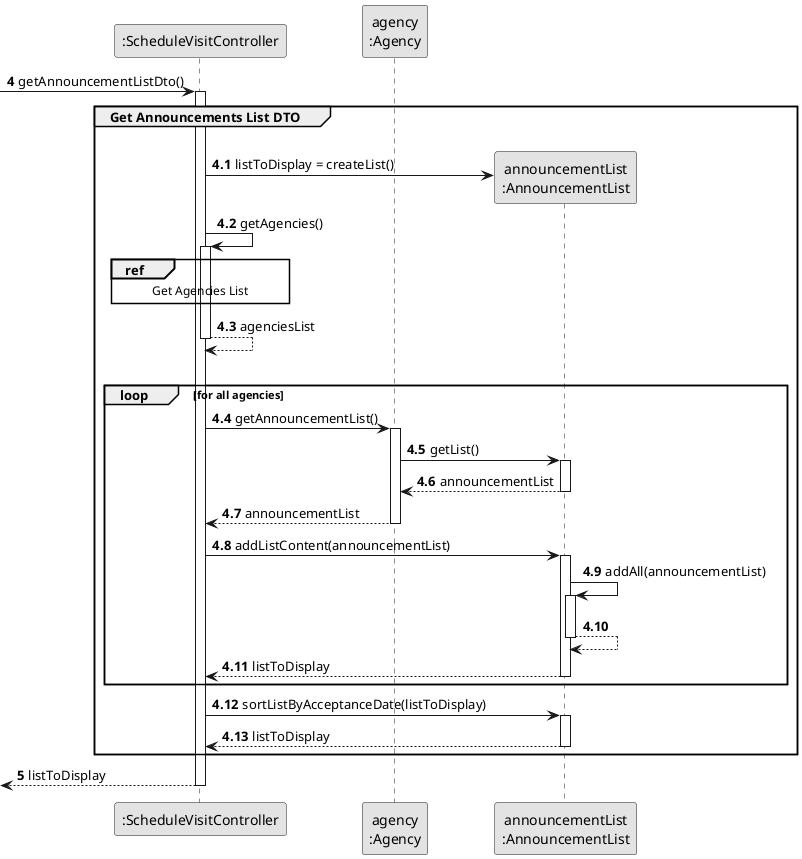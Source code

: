 @startuml
skinparam monochrome true
skinparam packageStyle rectangle
skinparam shadowing false


participant ":ScheduleVisitController" as CTRL
participant "agency\n:Agency" as AGC
participant "announcementList\n:AnnouncementList" as LISTCLASS

autonumber 4

 -> CTRL : getAnnouncementListDto()

activate CTRL

    autonumber 4.1

    group Get Announcements List DTO
|||
            CTRL -> LISTCLASS** : listToDisplay = createList()
           CTRL -> CTRL : getAgencies()
            activate CTRL

            ref over CTRL
                Get Agencies List
            end ref
                CTRL --> CTRL : agenciesList
            deactivate CTRL
|||

            loop for all agencies

                CTRL -> AGC : getAnnouncementList()
                activate AGC

                AGC -> LISTCLASS : getList()
                activate LISTCLASS

                    LISTCLASS --> AGC : announcementList
                deactivate LISTCLASS

                    AGC --> CTRL : announcementList
                deactivate AGC

                CTRL -> LISTCLASS : addListContent(announcementList)
                activate LISTCLASS

                LISTCLASS -> LISTCLASS : addAll(announcementList)
                activate LISTCLASS

                LISTCLASS --> LISTCLASS
                deactivate LISTCLASS

                LISTCLASS --> CTRL : listToDisplay
                deactivate LISTCLASS

            end loop

            CTRL -> LISTCLASS : sortListByAcceptanceDate(listToDisplay)
            activate LISTCLASS

                LISTCLASS --> CTRL : listToDisplay
            deactivate LISTCLASS
        end group
    autonumber 5
    <-- CTRL  : listToDisplay
deactivate CTRL


@enduml




@enduml
